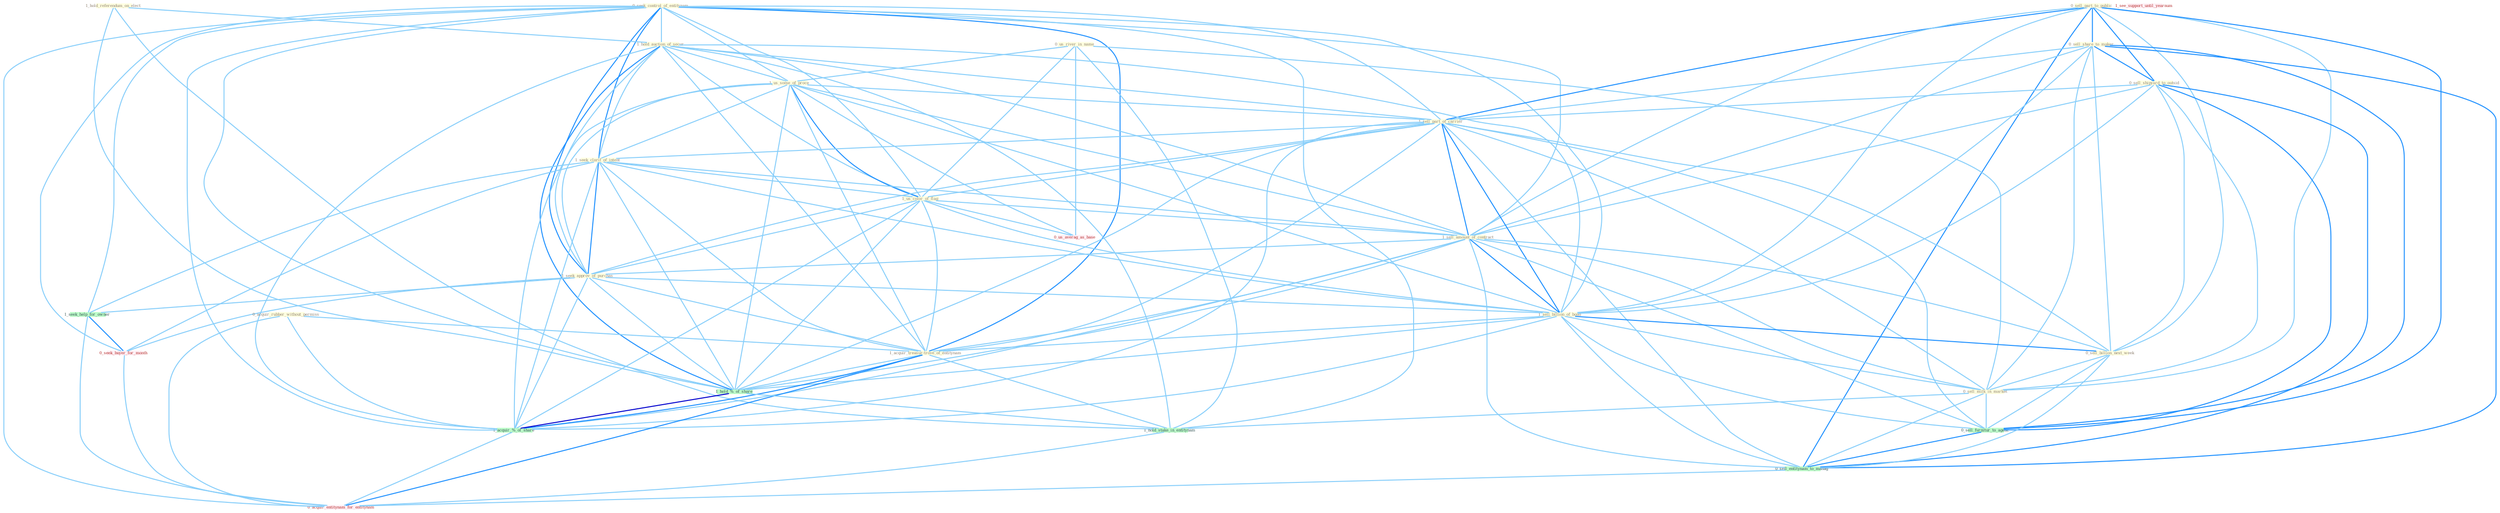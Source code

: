 Graph G{ 
    node
    [shape=polygon,style=filled,width=.5,height=.06,color="#BDFCC9",fixedsize=true,fontsize=4,
    fontcolor="#2f4f4f"];
    {node
    [color="#ffffe0", fontcolor="#8b7d6b"] "0_seek_control_of_entitynam " "0_sell_part_to_public " "1_hold_referendum_on_elect " "1_hold_auction_of_secur " "0_us_river_in_name " "1_us_some_of_proce " "0_sell_share_to_maker " "0_sell_shipyard_to_outsid " "1_sell_part_of_carrier " "1_seek_clarif_of_intent " "1_us_color_of_flag " "1_sell_amount_of_contract " "1_seek_approv_of_purchas " "1_sell_billion_of_bond " "0_acquir_rubber_without_permiss " "0_sell_billion_next_week " "1_acquir_treasur-trove_of_entitynam " "0_sell_milk_in_market "}
{node [color="#fff0f5", fontcolor="#b22222"] "0_seek_buyer_for_month " "1_see_support_until_yearnum " "0_us_averag_as_base " "0_acquir_entitynam_for_entitynam "}
edge [color="#B0E2FF"];

	"0_seek_control_of_entitynam " -- "1_hold_auction_of_secur " [w="1", color="#87cefa" ];
	"0_seek_control_of_entitynam " -- "1_us_some_of_proce " [w="1", color="#87cefa" ];
	"0_seek_control_of_entitynam " -- "1_sell_part_of_carrier " [w="1", color="#87cefa" ];
	"0_seek_control_of_entitynam " -- "1_seek_clarif_of_intent " [w="2", color="#1e90ff" , len=0.8];
	"0_seek_control_of_entitynam " -- "1_us_color_of_flag " [w="1", color="#87cefa" ];
	"0_seek_control_of_entitynam " -- "1_sell_amount_of_contract " [w="1", color="#87cefa" ];
	"0_seek_control_of_entitynam " -- "1_seek_approv_of_purchas " [w="2", color="#1e90ff" , len=0.8];
	"0_seek_control_of_entitynam " -- "1_sell_billion_of_bond " [w="1", color="#87cefa" ];
	"0_seek_control_of_entitynam " -- "1_acquir_treasur-trove_of_entitynam " [w="2", color="#1e90ff" , len=0.8];
	"0_seek_control_of_entitynam " -- "1_hold_%_of_share " [w="1", color="#87cefa" ];
	"0_seek_control_of_entitynam " -- "1_hold_stake_in_entitynam " [w="1", color="#87cefa" ];
	"0_seek_control_of_entitynam " -- "1_seek_help_for_owner " [w="1", color="#87cefa" ];
	"0_seek_control_of_entitynam " -- "0_seek_buyer_for_month " [w="1", color="#87cefa" ];
	"0_seek_control_of_entitynam " -- "1_acquir_%_of_share " [w="1", color="#87cefa" ];
	"0_seek_control_of_entitynam " -- "0_acquir_entitynam_for_entitynam " [w="1", color="#87cefa" ];
	"0_sell_part_to_public " -- "0_sell_share_to_maker " [w="2", color="#1e90ff" , len=0.8];
	"0_sell_part_to_public " -- "0_sell_shipyard_to_outsid " [w="2", color="#1e90ff" , len=0.8];
	"0_sell_part_to_public " -- "1_sell_part_of_carrier " [w="2", color="#1e90ff" , len=0.8];
	"0_sell_part_to_public " -- "1_sell_amount_of_contract " [w="1", color="#87cefa" ];
	"0_sell_part_to_public " -- "1_sell_billion_of_bond " [w="1", color="#87cefa" ];
	"0_sell_part_to_public " -- "0_sell_billion_next_week " [w="1", color="#87cefa" ];
	"0_sell_part_to_public " -- "0_sell_milk_in_market " [w="1", color="#87cefa" ];
	"0_sell_part_to_public " -- "0_sell_furnitur_to_agenc " [w="2", color="#1e90ff" , len=0.8];
	"0_sell_part_to_public " -- "0_sell_entitynam_to_manag " [w="2", color="#1e90ff" , len=0.8];
	"1_hold_referendum_on_elect " -- "1_hold_auction_of_secur " [w="1", color="#87cefa" ];
	"1_hold_referendum_on_elect " -- "1_hold_%_of_share " [w="1", color="#87cefa" ];
	"1_hold_referendum_on_elect " -- "1_hold_stake_in_entitynam " [w="1", color="#87cefa" ];
	"1_hold_auction_of_secur " -- "1_us_some_of_proce " [w="1", color="#87cefa" ];
	"1_hold_auction_of_secur " -- "1_sell_part_of_carrier " [w="1", color="#87cefa" ];
	"1_hold_auction_of_secur " -- "1_seek_clarif_of_intent " [w="1", color="#87cefa" ];
	"1_hold_auction_of_secur " -- "1_us_color_of_flag " [w="1", color="#87cefa" ];
	"1_hold_auction_of_secur " -- "1_sell_amount_of_contract " [w="1", color="#87cefa" ];
	"1_hold_auction_of_secur " -- "1_seek_approv_of_purchas " [w="1", color="#87cefa" ];
	"1_hold_auction_of_secur " -- "1_sell_billion_of_bond " [w="1", color="#87cefa" ];
	"1_hold_auction_of_secur " -- "1_acquir_treasur-trove_of_entitynam " [w="1", color="#87cefa" ];
	"1_hold_auction_of_secur " -- "1_hold_%_of_share " [w="2", color="#1e90ff" , len=0.8];
	"1_hold_auction_of_secur " -- "1_hold_stake_in_entitynam " [w="1", color="#87cefa" ];
	"1_hold_auction_of_secur " -- "1_acquir_%_of_share " [w="1", color="#87cefa" ];
	"0_us_river_in_name " -- "1_us_some_of_proce " [w="1", color="#87cefa" ];
	"0_us_river_in_name " -- "1_us_color_of_flag " [w="1", color="#87cefa" ];
	"0_us_river_in_name " -- "0_sell_milk_in_market " [w="1", color="#87cefa" ];
	"0_us_river_in_name " -- "1_hold_stake_in_entitynam " [w="1", color="#87cefa" ];
	"0_us_river_in_name " -- "0_us_averag_as_base " [w="1", color="#87cefa" ];
	"1_us_some_of_proce " -- "1_sell_part_of_carrier " [w="1", color="#87cefa" ];
	"1_us_some_of_proce " -- "1_seek_clarif_of_intent " [w="1", color="#87cefa" ];
	"1_us_some_of_proce " -- "1_us_color_of_flag " [w="2", color="#1e90ff" , len=0.8];
	"1_us_some_of_proce " -- "1_sell_amount_of_contract " [w="1", color="#87cefa" ];
	"1_us_some_of_proce " -- "1_seek_approv_of_purchas " [w="1", color="#87cefa" ];
	"1_us_some_of_proce " -- "1_sell_billion_of_bond " [w="1", color="#87cefa" ];
	"1_us_some_of_proce " -- "1_acquir_treasur-trove_of_entitynam " [w="1", color="#87cefa" ];
	"1_us_some_of_proce " -- "1_hold_%_of_share " [w="1", color="#87cefa" ];
	"1_us_some_of_proce " -- "1_acquir_%_of_share " [w="1", color="#87cefa" ];
	"1_us_some_of_proce " -- "0_us_averag_as_base " [w="1", color="#87cefa" ];
	"0_sell_share_to_maker " -- "0_sell_shipyard_to_outsid " [w="2", color="#1e90ff" , len=0.8];
	"0_sell_share_to_maker " -- "1_sell_part_of_carrier " [w="1", color="#87cefa" ];
	"0_sell_share_to_maker " -- "1_sell_amount_of_contract " [w="1", color="#87cefa" ];
	"0_sell_share_to_maker " -- "1_sell_billion_of_bond " [w="1", color="#87cefa" ];
	"0_sell_share_to_maker " -- "0_sell_billion_next_week " [w="1", color="#87cefa" ];
	"0_sell_share_to_maker " -- "0_sell_milk_in_market " [w="1", color="#87cefa" ];
	"0_sell_share_to_maker " -- "0_sell_furnitur_to_agenc " [w="2", color="#1e90ff" , len=0.8];
	"0_sell_share_to_maker " -- "0_sell_entitynam_to_manag " [w="2", color="#1e90ff" , len=0.8];
	"0_sell_shipyard_to_outsid " -- "1_sell_part_of_carrier " [w="1", color="#87cefa" ];
	"0_sell_shipyard_to_outsid " -- "1_sell_amount_of_contract " [w="1", color="#87cefa" ];
	"0_sell_shipyard_to_outsid " -- "1_sell_billion_of_bond " [w="1", color="#87cefa" ];
	"0_sell_shipyard_to_outsid " -- "0_sell_billion_next_week " [w="1", color="#87cefa" ];
	"0_sell_shipyard_to_outsid " -- "0_sell_milk_in_market " [w="1", color="#87cefa" ];
	"0_sell_shipyard_to_outsid " -- "0_sell_furnitur_to_agenc " [w="2", color="#1e90ff" , len=0.8];
	"0_sell_shipyard_to_outsid " -- "0_sell_entitynam_to_manag " [w="2", color="#1e90ff" , len=0.8];
	"1_sell_part_of_carrier " -- "1_seek_clarif_of_intent " [w="1", color="#87cefa" ];
	"1_sell_part_of_carrier " -- "1_us_color_of_flag " [w="1", color="#87cefa" ];
	"1_sell_part_of_carrier " -- "1_sell_amount_of_contract " [w="2", color="#1e90ff" , len=0.8];
	"1_sell_part_of_carrier " -- "1_seek_approv_of_purchas " [w="1", color="#87cefa" ];
	"1_sell_part_of_carrier " -- "1_sell_billion_of_bond " [w="2", color="#1e90ff" , len=0.8];
	"1_sell_part_of_carrier " -- "0_sell_billion_next_week " [w="1", color="#87cefa" ];
	"1_sell_part_of_carrier " -- "1_acquir_treasur-trove_of_entitynam " [w="1", color="#87cefa" ];
	"1_sell_part_of_carrier " -- "0_sell_milk_in_market " [w="1", color="#87cefa" ];
	"1_sell_part_of_carrier " -- "1_hold_%_of_share " [w="1", color="#87cefa" ];
	"1_sell_part_of_carrier " -- "1_acquir_%_of_share " [w="1", color="#87cefa" ];
	"1_sell_part_of_carrier " -- "0_sell_furnitur_to_agenc " [w="1", color="#87cefa" ];
	"1_sell_part_of_carrier " -- "0_sell_entitynam_to_manag " [w="1", color="#87cefa" ];
	"1_seek_clarif_of_intent " -- "1_us_color_of_flag " [w="1", color="#87cefa" ];
	"1_seek_clarif_of_intent " -- "1_sell_amount_of_contract " [w="1", color="#87cefa" ];
	"1_seek_clarif_of_intent " -- "1_seek_approv_of_purchas " [w="2", color="#1e90ff" , len=0.8];
	"1_seek_clarif_of_intent " -- "1_sell_billion_of_bond " [w="1", color="#87cefa" ];
	"1_seek_clarif_of_intent " -- "1_acquir_treasur-trove_of_entitynam " [w="1", color="#87cefa" ];
	"1_seek_clarif_of_intent " -- "1_hold_%_of_share " [w="1", color="#87cefa" ];
	"1_seek_clarif_of_intent " -- "1_seek_help_for_owner " [w="1", color="#87cefa" ];
	"1_seek_clarif_of_intent " -- "0_seek_buyer_for_month " [w="1", color="#87cefa" ];
	"1_seek_clarif_of_intent " -- "1_acquir_%_of_share " [w="1", color="#87cefa" ];
	"1_us_color_of_flag " -- "1_sell_amount_of_contract " [w="1", color="#87cefa" ];
	"1_us_color_of_flag " -- "1_seek_approv_of_purchas " [w="1", color="#87cefa" ];
	"1_us_color_of_flag " -- "1_sell_billion_of_bond " [w="1", color="#87cefa" ];
	"1_us_color_of_flag " -- "1_acquir_treasur-trove_of_entitynam " [w="1", color="#87cefa" ];
	"1_us_color_of_flag " -- "1_hold_%_of_share " [w="1", color="#87cefa" ];
	"1_us_color_of_flag " -- "1_acquir_%_of_share " [w="1", color="#87cefa" ];
	"1_us_color_of_flag " -- "0_us_averag_as_base " [w="1", color="#87cefa" ];
	"1_sell_amount_of_contract " -- "1_seek_approv_of_purchas " [w="1", color="#87cefa" ];
	"1_sell_amount_of_contract " -- "1_sell_billion_of_bond " [w="2", color="#1e90ff" , len=0.8];
	"1_sell_amount_of_contract " -- "0_sell_billion_next_week " [w="1", color="#87cefa" ];
	"1_sell_amount_of_contract " -- "1_acquir_treasur-trove_of_entitynam " [w="1", color="#87cefa" ];
	"1_sell_amount_of_contract " -- "0_sell_milk_in_market " [w="1", color="#87cefa" ];
	"1_sell_amount_of_contract " -- "1_hold_%_of_share " [w="1", color="#87cefa" ];
	"1_sell_amount_of_contract " -- "1_acquir_%_of_share " [w="1", color="#87cefa" ];
	"1_sell_amount_of_contract " -- "0_sell_furnitur_to_agenc " [w="1", color="#87cefa" ];
	"1_sell_amount_of_contract " -- "0_sell_entitynam_to_manag " [w="1", color="#87cefa" ];
	"1_seek_approv_of_purchas " -- "1_sell_billion_of_bond " [w="1", color="#87cefa" ];
	"1_seek_approv_of_purchas " -- "1_acquir_treasur-trove_of_entitynam " [w="1", color="#87cefa" ];
	"1_seek_approv_of_purchas " -- "1_hold_%_of_share " [w="1", color="#87cefa" ];
	"1_seek_approv_of_purchas " -- "1_seek_help_for_owner " [w="1", color="#87cefa" ];
	"1_seek_approv_of_purchas " -- "0_seek_buyer_for_month " [w="1", color="#87cefa" ];
	"1_seek_approv_of_purchas " -- "1_acquir_%_of_share " [w="1", color="#87cefa" ];
	"1_sell_billion_of_bond " -- "0_sell_billion_next_week " [w="2", color="#1e90ff" , len=0.8];
	"1_sell_billion_of_bond " -- "1_acquir_treasur-trove_of_entitynam " [w="1", color="#87cefa" ];
	"1_sell_billion_of_bond " -- "0_sell_milk_in_market " [w="1", color="#87cefa" ];
	"1_sell_billion_of_bond " -- "1_hold_%_of_share " [w="1", color="#87cefa" ];
	"1_sell_billion_of_bond " -- "1_acquir_%_of_share " [w="1", color="#87cefa" ];
	"1_sell_billion_of_bond " -- "0_sell_furnitur_to_agenc " [w="1", color="#87cefa" ];
	"1_sell_billion_of_bond " -- "0_sell_entitynam_to_manag " [w="1", color="#87cefa" ];
	"0_acquir_rubber_without_permiss " -- "1_acquir_treasur-trove_of_entitynam " [w="1", color="#87cefa" ];
	"0_acquir_rubber_without_permiss " -- "1_acquir_%_of_share " [w="1", color="#87cefa" ];
	"0_acquir_rubber_without_permiss " -- "0_acquir_entitynam_for_entitynam " [w="1", color="#87cefa" ];
	"0_sell_billion_next_week " -- "0_sell_milk_in_market " [w="1", color="#87cefa" ];
	"0_sell_billion_next_week " -- "0_sell_furnitur_to_agenc " [w="1", color="#87cefa" ];
	"0_sell_billion_next_week " -- "0_sell_entitynam_to_manag " [w="1", color="#87cefa" ];
	"1_acquir_treasur-trove_of_entitynam " -- "1_hold_%_of_share " [w="1", color="#87cefa" ];
	"1_acquir_treasur-trove_of_entitynam " -- "1_hold_stake_in_entitynam " [w="1", color="#87cefa" ];
	"1_acquir_treasur-trove_of_entitynam " -- "1_acquir_%_of_share " [w="2", color="#1e90ff" , len=0.8];
	"1_acquir_treasur-trove_of_entitynam " -- "0_acquir_entitynam_for_entitynam " [w="2", color="#1e90ff" , len=0.8];
	"0_sell_milk_in_market " -- "1_hold_stake_in_entitynam " [w="1", color="#87cefa" ];
	"0_sell_milk_in_market " -- "0_sell_furnitur_to_agenc " [w="1", color="#87cefa" ];
	"0_sell_milk_in_market " -- "0_sell_entitynam_to_manag " [w="1", color="#87cefa" ];
	"1_hold_%_of_share " -- "1_hold_stake_in_entitynam " [w="1", color="#87cefa" ];
	"1_hold_%_of_share " -- "1_acquir_%_of_share " [w="3", color="#0000cd" , len=0.6];
	"1_hold_stake_in_entitynam " -- "0_acquir_entitynam_for_entitynam " [w="1", color="#87cefa" ];
	"1_seek_help_for_owner " -- "0_seek_buyer_for_month " [w="2", color="#1e90ff" , len=0.8];
	"1_seek_help_for_owner " -- "0_acquir_entitynam_for_entitynam " [w="1", color="#87cefa" ];
	"0_seek_buyer_for_month " -- "0_acquir_entitynam_for_entitynam " [w="1", color="#87cefa" ];
	"1_acquir_%_of_share " -- "0_acquir_entitynam_for_entitynam " [w="1", color="#87cefa" ];
	"0_sell_furnitur_to_agenc " -- "0_sell_entitynam_to_manag " [w="2", color="#1e90ff" , len=0.8];
	"0_sell_entitynam_to_manag " -- "0_acquir_entitynam_for_entitynam " [w="1", color="#87cefa" ];
}